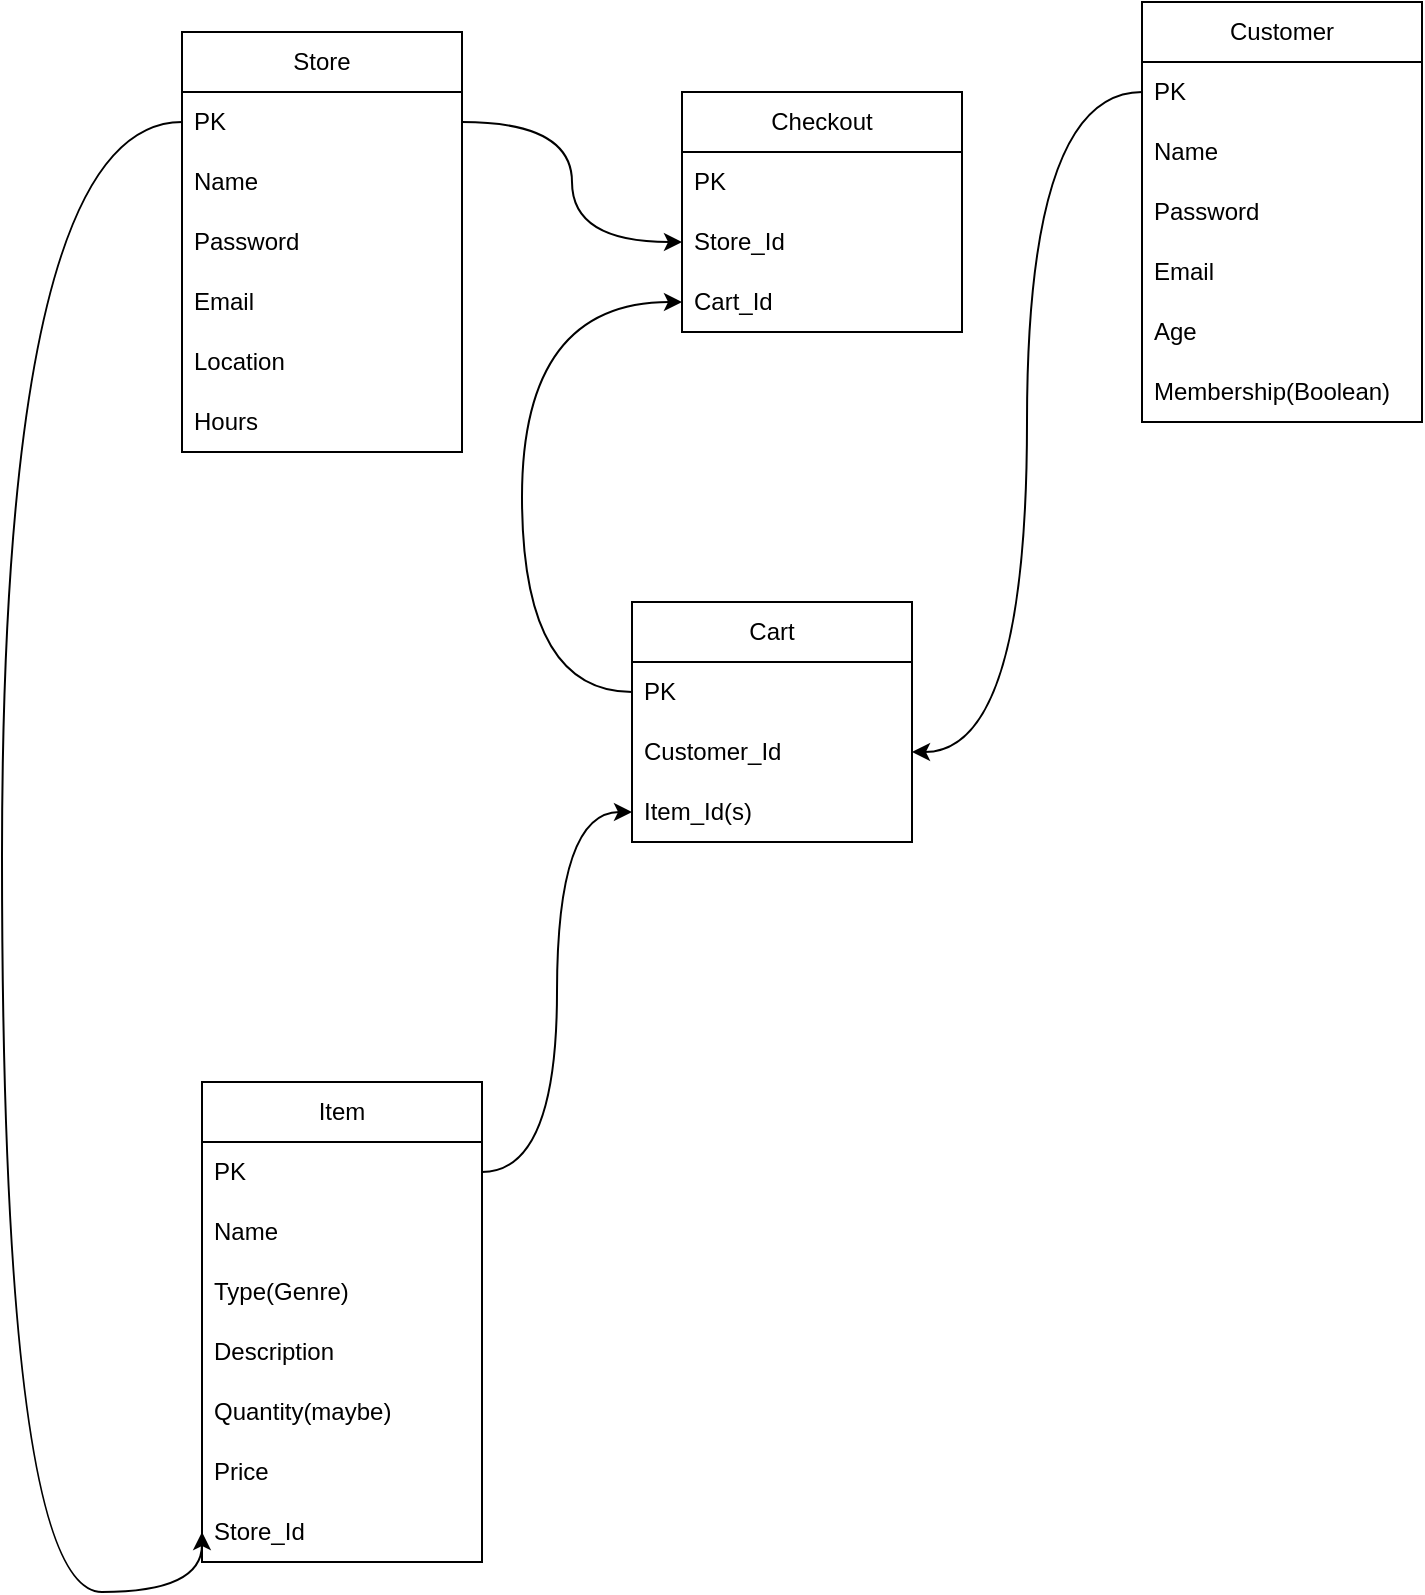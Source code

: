 <mxfile>
    <diagram id="0Aa0c-dfOGs59jciyyQG" name="Schema">
        <mxGraphModel dx="1216" dy="710" grid="1" gridSize="10" guides="1" tooltips="1" connect="1" arrows="1" fold="1" page="1" pageScale="1" pageWidth="850" pageHeight="1100" math="0" shadow="0">
            <root>
                <mxCell id="0"/>
                <mxCell id="1" parent="0"/>
                <mxCell id="sfoJ7tZSYG11Yj7lh8wv-1" value="Item" style="swimlane;fontStyle=0;childLayout=stackLayout;horizontal=1;startSize=30;horizontalStack=0;resizeParent=1;resizeParentMax=0;resizeLast=0;collapsible=1;marginBottom=0;whiteSpace=wrap;html=1;" parent="1" vertex="1">
                    <mxGeometry x="140" y="590" width="140" height="240" as="geometry"/>
                </mxCell>
                <mxCell id="sfoJ7tZSYG11Yj7lh8wv-2" value="PK" style="text;strokeColor=none;fillColor=none;align=left;verticalAlign=middle;spacingLeft=4;spacingRight=4;overflow=hidden;points=[[0,0.5],[1,0.5]];portConstraint=eastwest;rotatable=0;whiteSpace=wrap;html=1;" parent="sfoJ7tZSYG11Yj7lh8wv-1" vertex="1">
                    <mxGeometry y="30" width="140" height="30" as="geometry"/>
                </mxCell>
                <mxCell id="sfoJ7tZSYG11Yj7lh8wv-3" value="Name" style="text;strokeColor=none;fillColor=none;align=left;verticalAlign=middle;spacingLeft=4;spacingRight=4;overflow=hidden;points=[[0,0.5],[1,0.5]];portConstraint=eastwest;rotatable=0;whiteSpace=wrap;html=1;" parent="sfoJ7tZSYG11Yj7lh8wv-1" vertex="1">
                    <mxGeometry y="60" width="140" height="30" as="geometry"/>
                </mxCell>
                <mxCell id="sfoJ7tZSYG11Yj7lh8wv-4" value="Type(Genre)" style="text;strokeColor=none;fillColor=none;align=left;verticalAlign=middle;spacingLeft=4;spacingRight=4;overflow=hidden;points=[[0,0.5],[1,0.5]];portConstraint=eastwest;rotatable=0;whiteSpace=wrap;html=1;" parent="sfoJ7tZSYG11Yj7lh8wv-1" vertex="1">
                    <mxGeometry y="90" width="140" height="30" as="geometry"/>
                </mxCell>
                <mxCell id="sfoJ7tZSYG11Yj7lh8wv-15" value="Description" style="text;strokeColor=none;fillColor=none;align=left;verticalAlign=middle;spacingLeft=4;spacingRight=4;overflow=hidden;points=[[0,0.5],[1,0.5]];portConstraint=eastwest;rotatable=0;whiteSpace=wrap;html=1;" parent="sfoJ7tZSYG11Yj7lh8wv-1" vertex="1">
                    <mxGeometry y="120" width="140" height="30" as="geometry"/>
                </mxCell>
                <mxCell id="sfoJ7tZSYG11Yj7lh8wv-32" value="Quantity(maybe)" style="text;strokeColor=none;fillColor=none;align=left;verticalAlign=middle;spacingLeft=4;spacingRight=4;overflow=hidden;points=[[0,0.5],[1,0.5]];portConstraint=eastwest;rotatable=0;whiteSpace=wrap;html=1;" parent="sfoJ7tZSYG11Yj7lh8wv-1" vertex="1">
                    <mxGeometry y="150" width="140" height="30" as="geometry"/>
                </mxCell>
                <mxCell id="sfoJ7tZSYG11Yj7lh8wv-14" value="Price" style="text;strokeColor=none;fillColor=none;align=left;verticalAlign=middle;spacingLeft=4;spacingRight=4;overflow=hidden;points=[[0,0.5],[1,0.5]];portConstraint=eastwest;rotatable=0;whiteSpace=wrap;html=1;" parent="sfoJ7tZSYG11Yj7lh8wv-1" vertex="1">
                    <mxGeometry y="180" width="140" height="30" as="geometry"/>
                </mxCell>
                <mxCell id="sfoJ7tZSYG11Yj7lh8wv-22" value="Store_Id" style="text;strokeColor=none;fillColor=none;align=left;verticalAlign=middle;spacingLeft=4;spacingRight=4;overflow=hidden;points=[[0,0.5],[1,0.5]];portConstraint=eastwest;rotatable=0;whiteSpace=wrap;html=1;" parent="sfoJ7tZSYG11Yj7lh8wv-1" vertex="1">
                    <mxGeometry y="210" width="140" height="30" as="geometry"/>
                </mxCell>
                <mxCell id="sfoJ7tZSYG11Yj7lh8wv-5" value="Customer" style="swimlane;fontStyle=0;childLayout=stackLayout;horizontal=1;startSize=30;horizontalStack=0;resizeParent=1;resizeParentMax=0;resizeLast=0;collapsible=1;marginBottom=0;whiteSpace=wrap;html=1;" parent="1" vertex="1">
                    <mxGeometry x="610" y="50" width="140" height="210" as="geometry"/>
                </mxCell>
                <mxCell id="sfoJ7tZSYG11Yj7lh8wv-6" value="PK" style="text;strokeColor=none;fillColor=none;align=left;verticalAlign=middle;spacingLeft=4;spacingRight=4;overflow=hidden;points=[[0,0.5],[1,0.5]];portConstraint=eastwest;rotatable=0;whiteSpace=wrap;html=1;" parent="sfoJ7tZSYG11Yj7lh8wv-5" vertex="1">
                    <mxGeometry y="30" width="140" height="30" as="geometry"/>
                </mxCell>
                <mxCell id="sfoJ7tZSYG11Yj7lh8wv-7" value="Name" style="text;strokeColor=none;fillColor=none;align=left;verticalAlign=middle;spacingLeft=4;spacingRight=4;overflow=hidden;points=[[0,0.5],[1,0.5]];portConstraint=eastwest;rotatable=0;whiteSpace=wrap;html=1;" parent="sfoJ7tZSYG11Yj7lh8wv-5" vertex="1">
                    <mxGeometry y="60" width="140" height="30" as="geometry"/>
                </mxCell>
                <mxCell id="sfoJ7tZSYG11Yj7lh8wv-35" value="Password" style="text;strokeColor=none;fillColor=none;align=left;verticalAlign=middle;spacingLeft=4;spacingRight=4;overflow=hidden;points=[[0,0.5],[1,0.5]];portConstraint=eastwest;rotatable=0;whiteSpace=wrap;html=1;" parent="sfoJ7tZSYG11Yj7lh8wv-5" vertex="1">
                    <mxGeometry y="90" width="140" height="30" as="geometry"/>
                </mxCell>
                <mxCell id="sfoJ7tZSYG11Yj7lh8wv-34" value="Email" style="text;strokeColor=none;fillColor=none;align=left;verticalAlign=middle;spacingLeft=4;spacingRight=4;overflow=hidden;points=[[0,0.5],[1,0.5]];portConstraint=eastwest;rotatable=0;whiteSpace=wrap;html=1;" parent="sfoJ7tZSYG11Yj7lh8wv-5" vertex="1">
                    <mxGeometry y="120" width="140" height="30" as="geometry"/>
                </mxCell>
                <mxCell id="2" value="Age" style="text;strokeColor=none;fillColor=none;align=left;verticalAlign=middle;spacingLeft=4;spacingRight=4;overflow=hidden;points=[[0,0.5],[1,0.5]];portConstraint=eastwest;rotatable=0;whiteSpace=wrap;html=1;" vertex="1" parent="sfoJ7tZSYG11Yj7lh8wv-5">
                    <mxGeometry y="150" width="140" height="30" as="geometry"/>
                </mxCell>
                <mxCell id="sfoJ7tZSYG11Yj7lh8wv-8" value="Membership(Boolean)" style="text;strokeColor=none;fillColor=none;align=left;verticalAlign=middle;spacingLeft=4;spacingRight=4;overflow=hidden;points=[[0,0.5],[1,0.5]];portConstraint=eastwest;rotatable=0;whiteSpace=wrap;html=1;" parent="sfoJ7tZSYG11Yj7lh8wv-5" vertex="1">
                    <mxGeometry y="180" width="140" height="30" as="geometry"/>
                </mxCell>
                <mxCell id="sfoJ7tZSYG11Yj7lh8wv-9" value="Cart" style="swimlane;fontStyle=0;childLayout=stackLayout;horizontal=1;startSize=30;horizontalStack=0;resizeParent=1;resizeParentMax=0;resizeLast=0;collapsible=1;marginBottom=0;whiteSpace=wrap;html=1;" parent="1" vertex="1">
                    <mxGeometry x="355" y="350" width="140" height="120" as="geometry"/>
                </mxCell>
                <mxCell id="sfoJ7tZSYG11Yj7lh8wv-10" value="PK" style="text;strokeColor=none;fillColor=none;align=left;verticalAlign=middle;spacingLeft=4;spacingRight=4;overflow=hidden;points=[[0,0.5],[1,0.5]];portConstraint=eastwest;rotatable=0;whiteSpace=wrap;html=1;" parent="sfoJ7tZSYG11Yj7lh8wv-9" vertex="1">
                    <mxGeometry y="30" width="140" height="30" as="geometry"/>
                </mxCell>
                <mxCell id="sfoJ7tZSYG11Yj7lh8wv-11" value="Customer_Id" style="text;strokeColor=none;fillColor=none;align=left;verticalAlign=middle;spacingLeft=4;spacingRight=4;overflow=hidden;points=[[0,0.5],[1,0.5]];portConstraint=eastwest;rotatable=0;whiteSpace=wrap;html=1;" parent="sfoJ7tZSYG11Yj7lh8wv-9" vertex="1">
                    <mxGeometry y="60" width="140" height="30" as="geometry"/>
                </mxCell>
                <mxCell id="sfoJ7tZSYG11Yj7lh8wv-12" value="Item_Id(s)" style="text;strokeColor=none;fillColor=none;align=left;verticalAlign=middle;spacingLeft=4;spacingRight=4;overflow=hidden;points=[[0,0.5],[1,0.5]];portConstraint=eastwest;rotatable=0;whiteSpace=wrap;html=1;" parent="sfoJ7tZSYG11Yj7lh8wv-9" vertex="1">
                    <mxGeometry y="90" width="140" height="30" as="geometry"/>
                </mxCell>
                <mxCell id="sfoJ7tZSYG11Yj7lh8wv-17" value="Store" style="swimlane;fontStyle=0;childLayout=stackLayout;horizontal=1;startSize=30;horizontalStack=0;resizeParent=1;resizeParentMax=0;resizeLast=0;collapsible=1;marginBottom=0;whiteSpace=wrap;html=1;" parent="1" vertex="1">
                    <mxGeometry x="130" y="65" width="140" height="210" as="geometry"/>
                </mxCell>
                <mxCell id="sfoJ7tZSYG11Yj7lh8wv-18" value="PK" style="text;strokeColor=none;fillColor=none;align=left;verticalAlign=middle;spacingLeft=4;spacingRight=4;overflow=hidden;points=[[0,0.5],[1,0.5]];portConstraint=eastwest;rotatable=0;whiteSpace=wrap;html=1;" parent="sfoJ7tZSYG11Yj7lh8wv-17" vertex="1">
                    <mxGeometry y="30" width="140" height="30" as="geometry"/>
                </mxCell>
                <mxCell id="sfoJ7tZSYG11Yj7lh8wv-19" value="Name" style="text;strokeColor=none;fillColor=none;align=left;verticalAlign=middle;spacingLeft=4;spacingRight=4;overflow=hidden;points=[[0,0.5],[1,0.5]];portConstraint=eastwest;rotatable=0;whiteSpace=wrap;html=1;" parent="sfoJ7tZSYG11Yj7lh8wv-17" vertex="1">
                    <mxGeometry y="60" width="140" height="30" as="geometry"/>
                </mxCell>
                <mxCell id="sfoJ7tZSYG11Yj7lh8wv-46" value="Password" style="text;strokeColor=none;fillColor=none;align=left;verticalAlign=middle;spacingLeft=4;spacingRight=4;overflow=hidden;points=[[0,0.5],[1,0.5]];portConstraint=eastwest;rotatable=0;whiteSpace=wrap;html=1;" parent="sfoJ7tZSYG11Yj7lh8wv-17" vertex="1">
                    <mxGeometry y="90" width="140" height="30" as="geometry"/>
                </mxCell>
                <mxCell id="sfoJ7tZSYG11Yj7lh8wv-47" value="Email" style="text;strokeColor=none;fillColor=none;align=left;verticalAlign=middle;spacingLeft=4;spacingRight=4;overflow=hidden;points=[[0,0.5],[1,0.5]];portConstraint=eastwest;rotatable=0;whiteSpace=wrap;html=1;" parent="sfoJ7tZSYG11Yj7lh8wv-17" vertex="1">
                    <mxGeometry y="120" width="140" height="30" as="geometry"/>
                </mxCell>
                <mxCell id="sfoJ7tZSYG11Yj7lh8wv-23" value="Location" style="text;strokeColor=none;fillColor=none;align=left;verticalAlign=middle;spacingLeft=4;spacingRight=4;overflow=hidden;points=[[0,0.5],[1,0.5]];portConstraint=eastwest;rotatable=0;whiteSpace=wrap;html=1;" parent="sfoJ7tZSYG11Yj7lh8wv-17" vertex="1">
                    <mxGeometry y="150" width="140" height="30" as="geometry"/>
                </mxCell>
                <mxCell id="sfoJ7tZSYG11Yj7lh8wv-24" value="Hours" style="text;strokeColor=none;fillColor=none;align=left;verticalAlign=middle;spacingLeft=4;spacingRight=4;overflow=hidden;points=[[0,0.5],[1,0.5]];portConstraint=eastwest;rotatable=0;whiteSpace=wrap;html=1;" parent="sfoJ7tZSYG11Yj7lh8wv-17" vertex="1">
                    <mxGeometry y="180" width="140" height="30" as="geometry"/>
                </mxCell>
                <mxCell id="sfoJ7tZSYG11Yj7lh8wv-26" style="edgeStyle=orthogonalEdgeStyle;curved=1;html=1;exitX=1;exitY=0.5;exitDx=0;exitDy=0;entryX=0;entryY=0.5;entryDx=0;entryDy=0;" parent="1" source="sfoJ7tZSYG11Yj7lh8wv-2" target="sfoJ7tZSYG11Yj7lh8wv-12" edge="1">
                    <mxGeometry relative="1" as="geometry"/>
                </mxCell>
                <mxCell id="sfoJ7tZSYG11Yj7lh8wv-27" style="edgeStyle=orthogonalEdgeStyle;curved=1;html=1;entryX=1;entryY=0.5;entryDx=0;entryDy=0;" parent="1" source="sfoJ7tZSYG11Yj7lh8wv-6" target="sfoJ7tZSYG11Yj7lh8wv-11" edge="1">
                    <mxGeometry relative="1" as="geometry"/>
                </mxCell>
                <mxCell id="sfoJ7tZSYG11Yj7lh8wv-29" style="edgeStyle=orthogonalEdgeStyle;curved=1;html=1;exitX=0;exitY=0.5;exitDx=0;exitDy=0;entryX=0;entryY=0.5;entryDx=0;entryDy=0;" parent="1" source="sfoJ7tZSYG11Yj7lh8wv-18" target="sfoJ7tZSYG11Yj7lh8wv-22" edge="1">
                    <mxGeometry relative="1" as="geometry">
                        <mxPoint x="30" y="310" as="targetPoint"/>
                        <Array as="points">
                            <mxPoint x="40" y="110"/>
                            <mxPoint x="40" y="845"/>
                        </Array>
                    </mxGeometry>
                </mxCell>
                <mxCell id="sfoJ7tZSYG11Yj7lh8wv-37" value="Checkout" style="swimlane;fontStyle=0;childLayout=stackLayout;horizontal=1;startSize=30;horizontalStack=0;resizeParent=1;resizeParentMax=0;resizeLast=0;collapsible=1;marginBottom=0;whiteSpace=wrap;html=1;" parent="1" vertex="1">
                    <mxGeometry x="380" y="95" width="140" height="120" as="geometry"/>
                </mxCell>
                <mxCell id="sfoJ7tZSYG11Yj7lh8wv-38" value="PK" style="text;strokeColor=none;fillColor=none;align=left;verticalAlign=middle;spacingLeft=4;spacingRight=4;overflow=hidden;points=[[0,0.5],[1,0.5]];portConstraint=eastwest;rotatable=0;whiteSpace=wrap;html=1;" parent="sfoJ7tZSYG11Yj7lh8wv-37" vertex="1">
                    <mxGeometry y="30" width="140" height="30" as="geometry"/>
                </mxCell>
                <mxCell id="sfoJ7tZSYG11Yj7lh8wv-39" value="Store_Id" style="text;strokeColor=none;fillColor=none;align=left;verticalAlign=middle;spacingLeft=4;spacingRight=4;overflow=hidden;points=[[0,0.5],[1,0.5]];portConstraint=eastwest;rotatable=0;whiteSpace=wrap;html=1;" parent="sfoJ7tZSYG11Yj7lh8wv-37" vertex="1">
                    <mxGeometry y="60" width="140" height="30" as="geometry"/>
                </mxCell>
                <mxCell id="sfoJ7tZSYG11Yj7lh8wv-40" value="Cart_Id" style="text;strokeColor=none;fillColor=none;align=left;verticalAlign=middle;spacingLeft=4;spacingRight=4;overflow=hidden;points=[[0,0.5],[1,0.5]];portConstraint=eastwest;rotatable=0;whiteSpace=wrap;html=1;" parent="sfoJ7tZSYG11Yj7lh8wv-37" vertex="1">
                    <mxGeometry y="90" width="140" height="30" as="geometry"/>
                </mxCell>
                <mxCell id="sfoJ7tZSYG11Yj7lh8wv-42" style="edgeStyle=orthogonalEdgeStyle;curved=1;html=1;exitX=1;exitY=0.5;exitDx=0;exitDy=0;" parent="1" source="sfoJ7tZSYG11Yj7lh8wv-18" target="sfoJ7tZSYG11Yj7lh8wv-39" edge="1">
                    <mxGeometry relative="1" as="geometry"/>
                </mxCell>
                <mxCell id="sfoJ7tZSYG11Yj7lh8wv-43" style="edgeStyle=orthogonalEdgeStyle;curved=1;html=1;exitX=0;exitY=0.5;exitDx=0;exitDy=0;entryX=0;entryY=0.5;entryDx=0;entryDy=0;" parent="1" source="sfoJ7tZSYG11Yj7lh8wv-10" target="sfoJ7tZSYG11Yj7lh8wv-40" edge="1">
                    <mxGeometry relative="1" as="geometry">
                        <Array as="points">
                            <mxPoint x="300" y="395"/>
                            <mxPoint x="300" y="200"/>
                        </Array>
                    </mxGeometry>
                </mxCell>
            </root>
        </mxGraphModel>
    </diagram>
    <diagram id="19b3xFa_upIToAnSOW83" name="Relationships">
        <mxGraphModel dx="1216" dy="787" grid="1" gridSize="10" guides="1" tooltips="1" connect="1" arrows="1" fold="1" page="1" pageScale="1" pageWidth="850" pageHeight="1100" math="0" shadow="0">
            <root>
                <mxCell id="0"/>
                <mxCell id="1" parent="0"/>
            </root>
        </mxGraphModel>
    </diagram>
    <diagram id="hzgTM9Tg7Wrq6rna_FL1" name="React Components">
        <mxGraphModel dx="1216" dy="787" grid="1" gridSize="10" guides="1" tooltips="1" connect="1" arrows="1" fold="1" page="1" pageScale="1" pageWidth="850" pageHeight="1100" math="0" shadow="0">
            <root>
                <mxCell id="0"/>
                <mxCell id="1" parent="0"/>
            </root>
        </mxGraphModel>
    </diagram>
</mxfile>